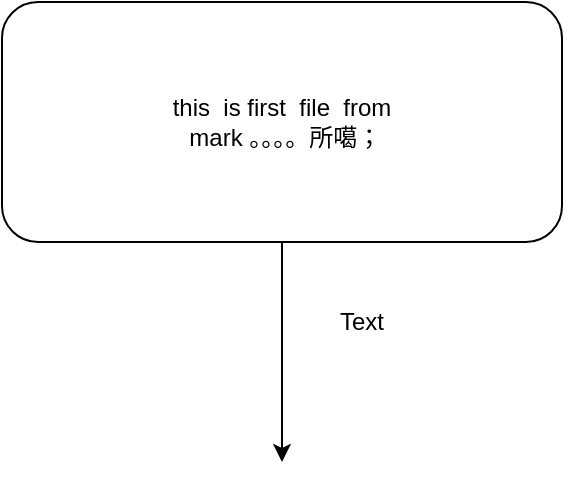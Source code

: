<mxfile version="14.6.0" type="github">
  <diagram id="1wbFwNBLXc43IMeP6-OZ" name="Page-1">
    <mxGraphModel dx="1038" dy="548" grid="1" gridSize="10" guides="1" tooltips="1" connect="1" arrows="1" fold="1" page="1" pageScale="1" pageWidth="827" pageHeight="1169" math="0" shadow="0">
      <root>
        <mxCell id="0" />
        <mxCell id="1" parent="0" />
        <mxCell id="p18JvRJfaMaK2EZHUpng-3" style="edgeStyle=orthogonalEdgeStyle;rounded=0;orthogonalLoop=1;jettySize=auto;html=1;" edge="1" parent="1" source="p18JvRJfaMaK2EZHUpng-1">
          <mxGeometry relative="1" as="geometry">
            <mxPoint x="290" y="300" as="targetPoint" />
          </mxGeometry>
        </mxCell>
        <mxCell id="p18JvRJfaMaK2EZHUpng-1" value="this&amp;nbsp; is first&amp;nbsp; file&amp;nbsp; from&lt;br&gt;&amp;nbsp;mark 。。。。所噶；" style="rounded=1;whiteSpace=wrap;html=1;" vertex="1" parent="1">
          <mxGeometry x="150" y="70" width="280" height="120" as="geometry" />
        </mxCell>
        <mxCell id="p18JvRJfaMaK2EZHUpng-2" value="Text" style="text;html=1;strokeColor=none;fillColor=none;align=center;verticalAlign=middle;whiteSpace=wrap;rounded=0;" vertex="1" parent="1">
          <mxGeometry x="310" y="220" width="40" height="20" as="geometry" />
        </mxCell>
      </root>
    </mxGraphModel>
  </diagram>
</mxfile>
